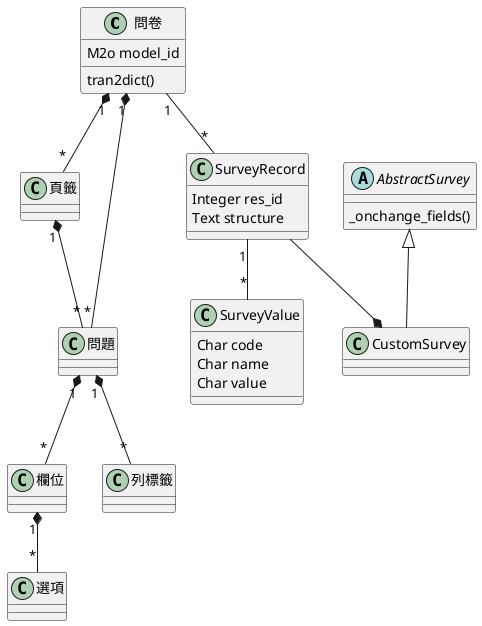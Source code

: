 @startuml

class 問卷 {
    M2o model_id

    tran2dict()
}

問卷 "1" *-- "*" 頁籤
問卷 "1" *-- "*" 問題
頁籤 "1" *-- "*" 問題
問題 "1" *-- "*" 欄位
問題 "1" *-- "*" 列標籤
欄位 "1" *-- "*" 選項

class SurveyRecord {
    Integer res_id
    Text structure
}

class SurveyValue {
    Char code
    Char name
    Char value
}

問卷 "1" -- "*" SurveyRecord
SurveyRecord "1" -- "*" SurveyValue

abstract class AbstractSurvey {
    _onchange_fields()
}

AbstractSurvey <|-- CustomSurvey
SurveyRecord --* CustomSurvey

@enduml